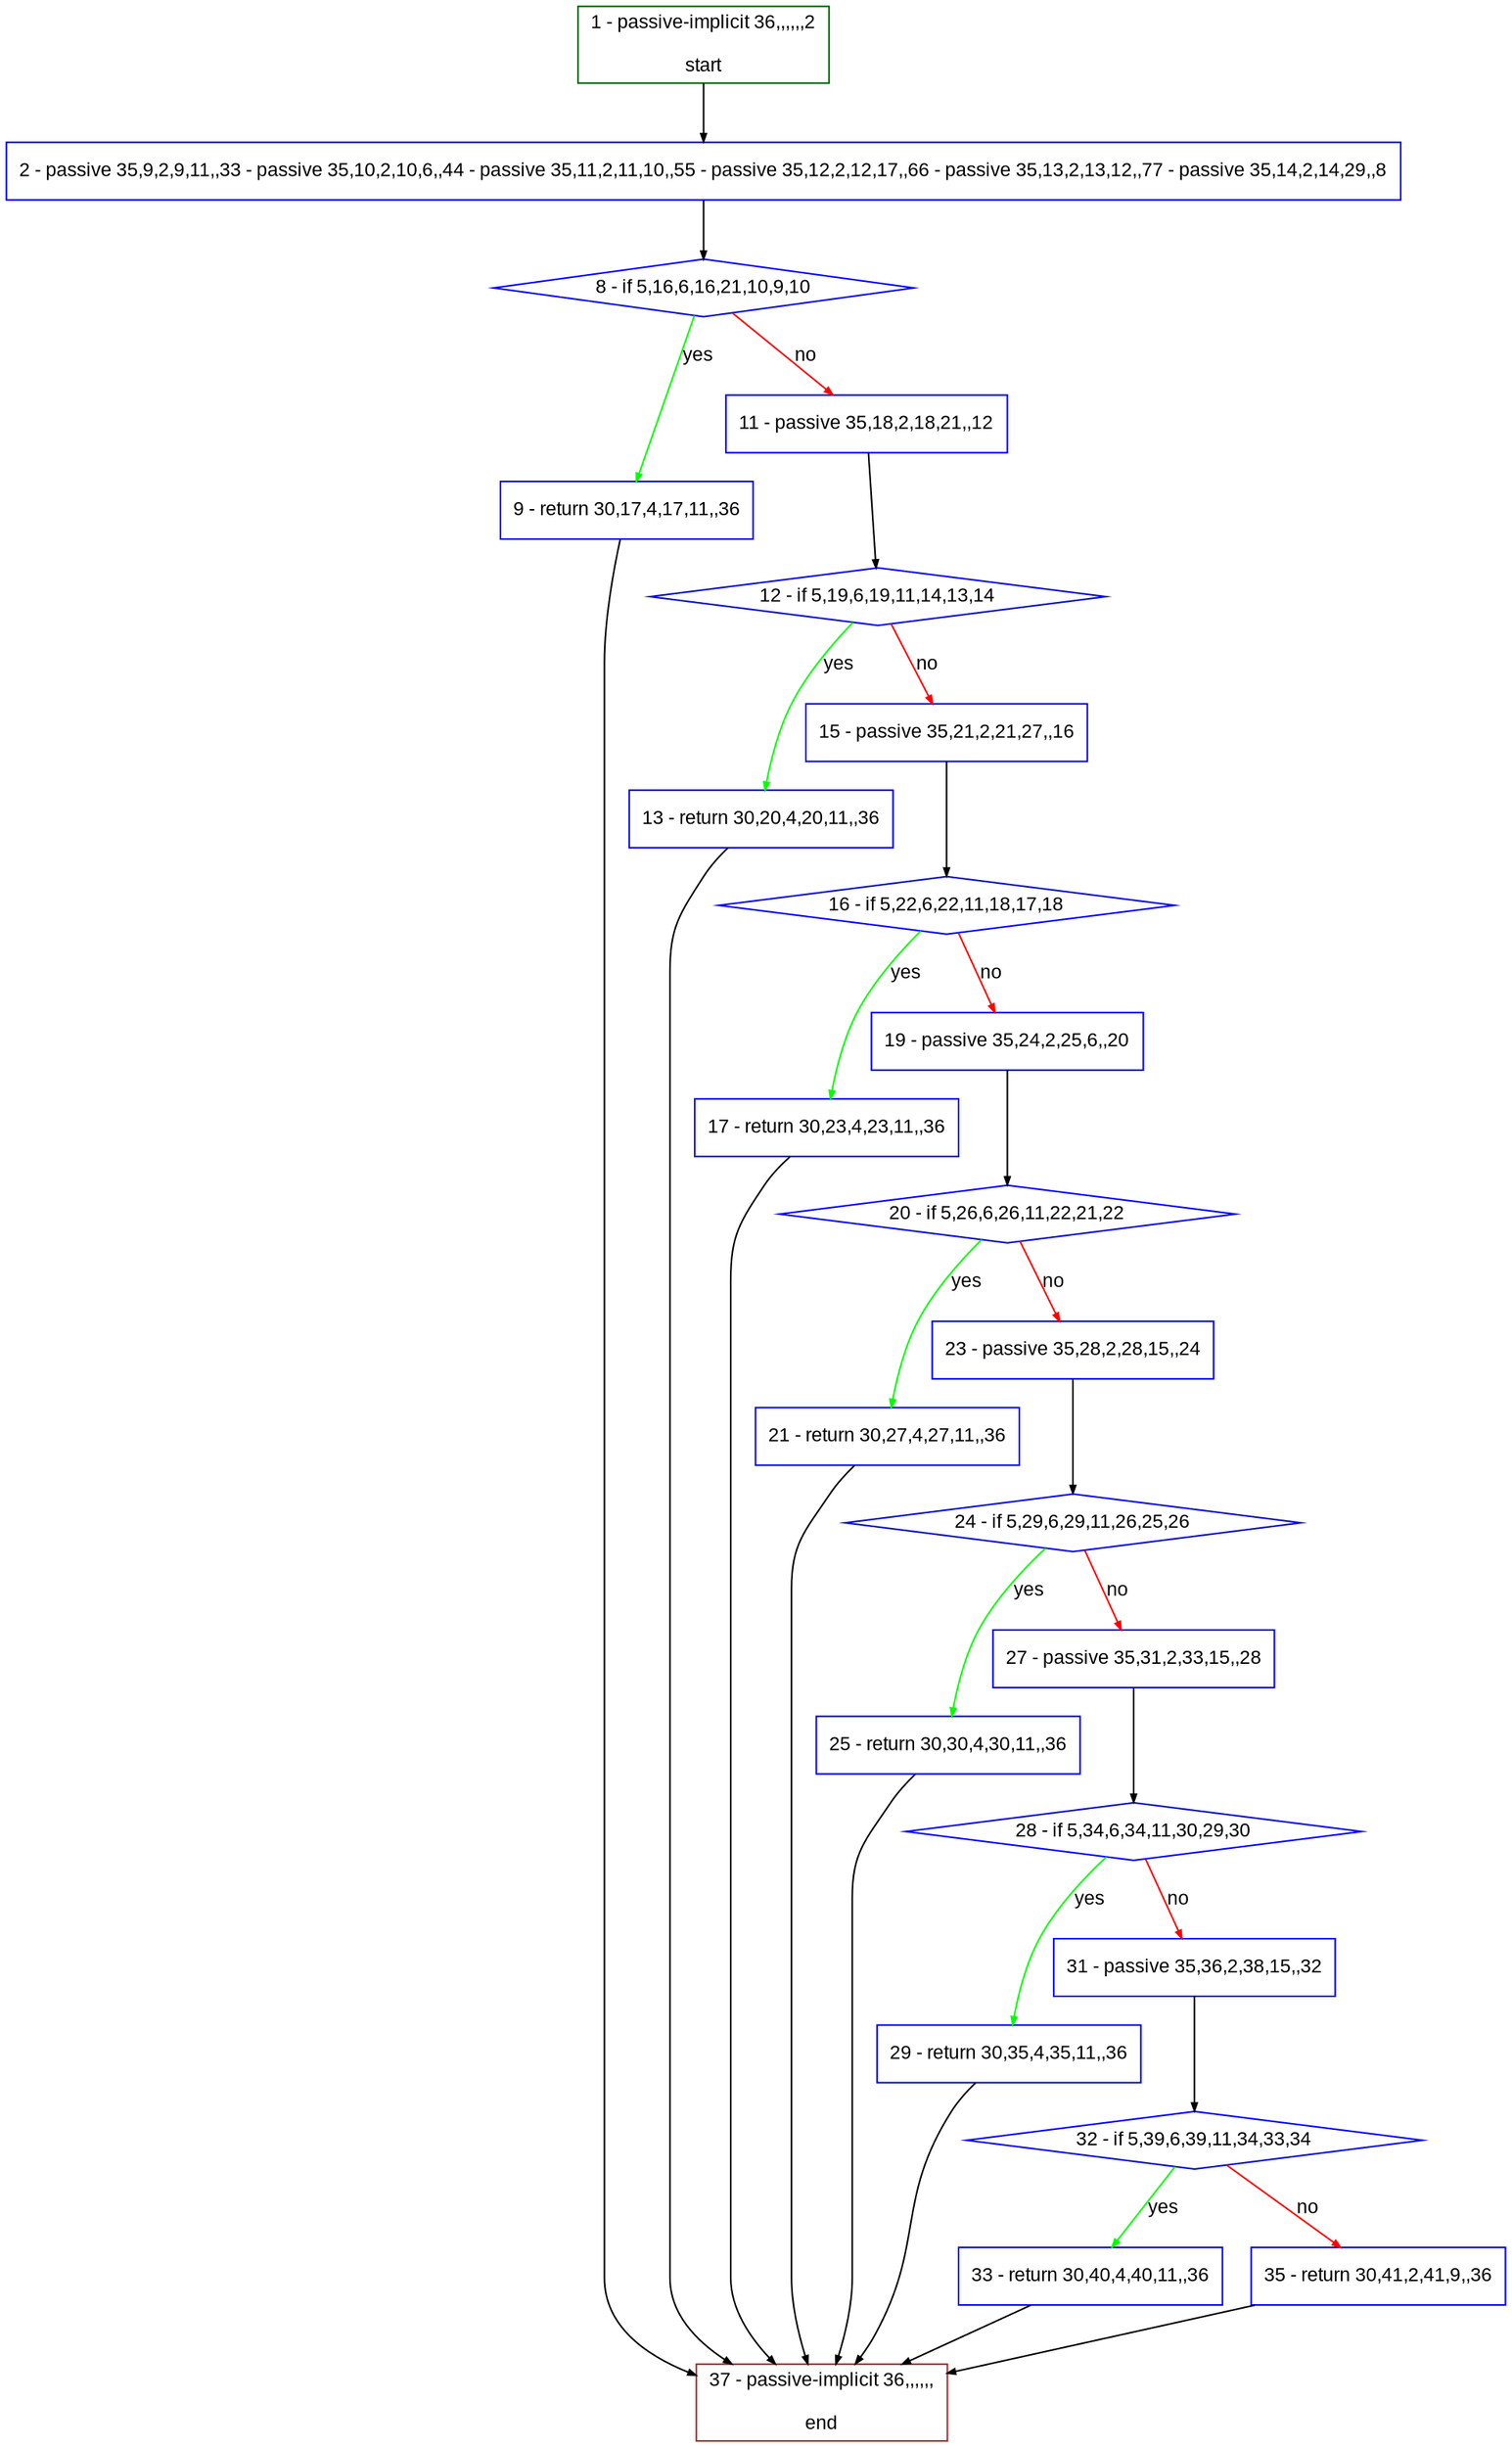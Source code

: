 digraph "" {
  graph [bgcolor="white", fillcolor="#FFFFCC", pack="true", packmode="clust", fontname="Arial", label="", fontsize="12", compound="true", style="rounded,filled"];
  node [node_initialized="no", fillcolor="white", fontname="Arial", label="", color="grey", fontsize="12", fixedsize="false", compound="true", shape="rectangle", style="filled"];
  edge [arrowtail="none", lhead="", fontcolor="black", fontname="Arial", label="", color="black", fontsize="12", arrowhead="normal", arrowsize="0.5", compound="true", ltail="", dir="forward"];
  __N1 [fillcolor="#ffffff", label="2 - passive 35,9,2,9,11,,33 - passive 35,10,2,10,6,,44 - passive 35,11,2,11,10,,55 - passive 35,12,2,12,17,,66 - passive 35,13,2,13,12,,77 - passive 35,14,2,14,29,,8", color="#0000ff", shape="box", style="filled"];
  __N2 [fillcolor="#ffffff", label="1 - passive-implicit 36,,,,,,2\n\nstart", color="#006400", shape="box", style="filled"];
  __N3 [fillcolor="#ffffff", label="8 - if 5,16,6,16,21,10,9,10", color="#0000ff", shape="diamond", style="filled"];
  __N4 [fillcolor="#ffffff", label="9 - return 30,17,4,17,11,,36", color="#0000ff", shape="box", style="filled"];
  __N5 [fillcolor="#ffffff", label="11 - passive 35,18,2,18,21,,12", color="#0000ff", shape="box", style="filled"];
  __N6 [fillcolor="#ffffff", label="37 - passive-implicit 36,,,,,,\n\nend", color="#a52a2a", shape="box", style="filled"];
  __N7 [fillcolor="#ffffff", label="12 - if 5,19,6,19,11,14,13,14", color="#0000ff", shape="diamond", style="filled"];
  __N8 [fillcolor="#ffffff", label="13 - return 30,20,4,20,11,,36", color="#0000ff", shape="box", style="filled"];
  __N9 [fillcolor="#ffffff", label="15 - passive 35,21,2,21,27,,16", color="#0000ff", shape="box", style="filled"];
  __N10 [fillcolor="#ffffff", label="16 - if 5,22,6,22,11,18,17,18", color="#0000ff", shape="diamond", style="filled"];
  __N11 [fillcolor="#ffffff", label="17 - return 30,23,4,23,11,,36", color="#0000ff", shape="box", style="filled"];
  __N12 [fillcolor="#ffffff", label="19 - passive 35,24,2,25,6,,20", color="#0000ff", shape="box", style="filled"];
  __N13 [fillcolor="#ffffff", label="20 - if 5,26,6,26,11,22,21,22", color="#0000ff", shape="diamond", style="filled"];
  __N14 [fillcolor="#ffffff", label="21 - return 30,27,4,27,11,,36", color="#0000ff", shape="box", style="filled"];
  __N15 [fillcolor="#ffffff", label="23 - passive 35,28,2,28,15,,24", color="#0000ff", shape="box", style="filled"];
  __N16 [fillcolor="#ffffff", label="24 - if 5,29,6,29,11,26,25,26", color="#0000ff", shape="diamond", style="filled"];
  __N17 [fillcolor="#ffffff", label="25 - return 30,30,4,30,11,,36", color="#0000ff", shape="box", style="filled"];
  __N18 [fillcolor="#ffffff", label="27 - passive 35,31,2,33,15,,28", color="#0000ff", shape="box", style="filled"];
  __N19 [fillcolor="#ffffff", label="28 - if 5,34,6,34,11,30,29,30", color="#0000ff", shape="diamond", style="filled"];
  __N20 [fillcolor="#ffffff", label="29 - return 30,35,4,35,11,,36", color="#0000ff", shape="box", style="filled"];
  __N21 [fillcolor="#ffffff", label="31 - passive 35,36,2,38,15,,32", color="#0000ff", shape="box", style="filled"];
  __N22 [fillcolor="#ffffff", label="32 - if 5,39,6,39,11,34,33,34", color="#0000ff", shape="diamond", style="filled"];
  __N23 [fillcolor="#ffffff", label="33 - return 30,40,4,40,11,,36", color="#0000ff", shape="box", style="filled"];
  __N24 [fillcolor="#ffffff", label="35 - return 30,41,2,41,9,,36", color="#0000ff", shape="box", style="filled"];
  __N2 -> __N1 [arrowtail="none", color="#000000", label="", arrowhead="normal", dir="forward"];
  __N1 -> __N3 [arrowtail="none", color="#000000", label="", arrowhead="normal", dir="forward"];
  __N3 -> __N4 [arrowtail="none", color="#00ff00", label="yes", arrowhead="normal", dir="forward"];
  __N3 -> __N5 [arrowtail="none", color="#ff0000", label="no", arrowhead="normal", dir="forward"];
  __N4 -> __N6 [arrowtail="none", color="#000000", label="", arrowhead="normal", dir="forward"];
  __N5 -> __N7 [arrowtail="none", color="#000000", label="", arrowhead="normal", dir="forward"];
  __N7 -> __N8 [arrowtail="none", color="#00ff00", label="yes", arrowhead="normal", dir="forward"];
  __N7 -> __N9 [arrowtail="none", color="#ff0000", label="no", arrowhead="normal", dir="forward"];
  __N8 -> __N6 [arrowtail="none", color="#000000", label="", arrowhead="normal", dir="forward"];
  __N9 -> __N10 [arrowtail="none", color="#000000", label="", arrowhead="normal", dir="forward"];
  __N10 -> __N11 [arrowtail="none", color="#00ff00", label="yes", arrowhead="normal", dir="forward"];
  __N10 -> __N12 [arrowtail="none", color="#ff0000", label="no", arrowhead="normal", dir="forward"];
  __N11 -> __N6 [arrowtail="none", color="#000000", label="", arrowhead="normal", dir="forward"];
  __N12 -> __N13 [arrowtail="none", color="#000000", label="", arrowhead="normal", dir="forward"];
  __N13 -> __N14 [arrowtail="none", color="#00ff00", label="yes", arrowhead="normal", dir="forward"];
  __N13 -> __N15 [arrowtail="none", color="#ff0000", label="no", arrowhead="normal", dir="forward"];
  __N14 -> __N6 [arrowtail="none", color="#000000", label="", arrowhead="normal", dir="forward"];
  __N15 -> __N16 [arrowtail="none", color="#000000", label="", arrowhead="normal", dir="forward"];
  __N16 -> __N17 [arrowtail="none", color="#00ff00", label="yes", arrowhead="normal", dir="forward"];
  __N16 -> __N18 [arrowtail="none", color="#ff0000", label="no", arrowhead="normal", dir="forward"];
  __N17 -> __N6 [arrowtail="none", color="#000000", label="", arrowhead="normal", dir="forward"];
  __N18 -> __N19 [arrowtail="none", color="#000000", label="", arrowhead="normal", dir="forward"];
  __N19 -> __N20 [arrowtail="none", color="#00ff00", label="yes", arrowhead="normal", dir="forward"];
  __N19 -> __N21 [arrowtail="none", color="#ff0000", label="no", arrowhead="normal", dir="forward"];
  __N20 -> __N6 [arrowtail="none", color="#000000", label="", arrowhead="normal", dir="forward"];
  __N21 -> __N22 [arrowtail="none", color="#000000", label="", arrowhead="normal", dir="forward"];
  __N22 -> __N23 [arrowtail="none", color="#00ff00", label="yes", arrowhead="normal", dir="forward"];
  __N22 -> __N24 [arrowtail="none", color="#ff0000", label="no", arrowhead="normal", dir="forward"];
  __N23 -> __N6 [arrowtail="none", color="#000000", label="", arrowhead="normal", dir="forward"];
  __N24 -> __N6 [arrowtail="none", color="#000000", label="", arrowhead="normal", dir="forward"];
}
